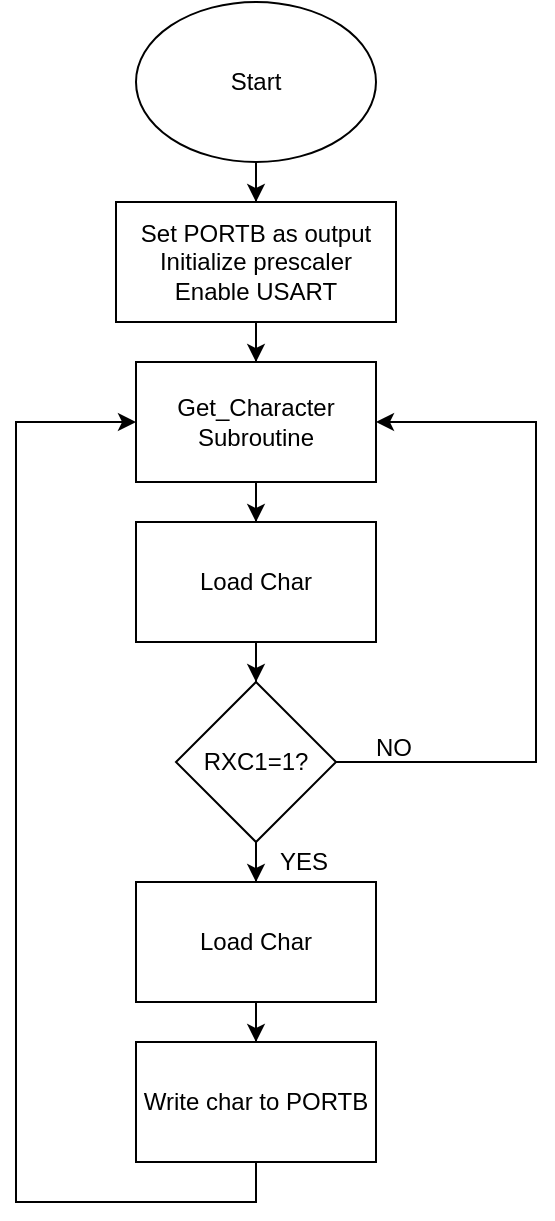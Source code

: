 <mxfile version="12.1.9" type="device" pages="1"><diagram id="SWE5oZCoUW70sXTeBq2j" name="Page-1"><mxGraphModel dx="1392" dy="831" grid="1" gridSize="10" guides="1" tooltips="1" connect="1" arrows="1" fold="1" page="1" pageScale="1" pageWidth="827" pageHeight="1169" math="0" shadow="0"><root><mxCell id="0"/><mxCell id="1" parent="0"/><mxCell id="2dpNQcHucXVzQWHhobTH-18" value="" style="edgeStyle=orthogonalEdgeStyle;rounded=0;orthogonalLoop=1;jettySize=auto;html=1;" edge="1" parent="1" source="2dpNQcHucXVzQWHhobTH-1" target="2dpNQcHucXVzQWHhobTH-2"><mxGeometry relative="1" as="geometry"/></mxCell><mxCell id="2dpNQcHucXVzQWHhobTH-1" value="Start" style="ellipse;whiteSpace=wrap;html=1;" vertex="1" parent="1"><mxGeometry x="260" y="20" width="120" height="80" as="geometry"/></mxCell><mxCell id="2dpNQcHucXVzQWHhobTH-17" value="" style="edgeStyle=orthogonalEdgeStyle;rounded=0;orthogonalLoop=1;jettySize=auto;html=1;" edge="1" parent="1" source="2dpNQcHucXVzQWHhobTH-2" target="2dpNQcHucXVzQWHhobTH-4"><mxGeometry relative="1" as="geometry"/></mxCell><mxCell id="2dpNQcHucXVzQWHhobTH-2" value="&lt;div&gt;Set PORTB as output&lt;/div&gt;&lt;div&gt;Initialize prescaler&lt;/div&gt;&lt;div&gt;Enable USART&lt;br&gt;&lt;/div&gt;" style="rounded=0;whiteSpace=wrap;html=1;" vertex="1" parent="1"><mxGeometry x="250" y="120" width="140" height="60" as="geometry"/></mxCell><mxCell id="2dpNQcHucXVzQWHhobTH-16" value="" style="edgeStyle=orthogonalEdgeStyle;rounded=0;orthogonalLoop=1;jettySize=auto;html=1;" edge="1" parent="1" source="2dpNQcHucXVzQWHhobTH-4" target="2dpNQcHucXVzQWHhobTH-5"><mxGeometry relative="1" as="geometry"/></mxCell><mxCell id="2dpNQcHucXVzQWHhobTH-4" value="Get_Character Subroutine" style="rounded=0;whiteSpace=wrap;html=1;" vertex="1" parent="1"><mxGeometry x="260" y="200" width="120" height="60" as="geometry"/></mxCell><mxCell id="2dpNQcHucXVzQWHhobTH-15" value="" style="edgeStyle=orthogonalEdgeStyle;rounded=0;orthogonalLoop=1;jettySize=auto;html=1;" edge="1" parent="1" source="2dpNQcHucXVzQWHhobTH-5" target="2dpNQcHucXVzQWHhobTH-6"><mxGeometry relative="1" as="geometry"/></mxCell><mxCell id="2dpNQcHucXVzQWHhobTH-5" value="Load Char" style="rounded=0;whiteSpace=wrap;html=1;" vertex="1" parent="1"><mxGeometry x="260" y="280" width="120" height="60" as="geometry"/></mxCell><mxCell id="2dpNQcHucXVzQWHhobTH-7" style="edgeStyle=orthogonalEdgeStyle;rounded=0;orthogonalLoop=1;jettySize=auto;html=1;exitX=1;exitY=0.5;exitDx=0;exitDy=0;entryX=1;entryY=0.5;entryDx=0;entryDy=0;" edge="1" parent="1" source="2dpNQcHucXVzQWHhobTH-6" target="2dpNQcHucXVzQWHhobTH-4"><mxGeometry relative="1" as="geometry"><Array as="points"><mxPoint x="460" y="400"/><mxPoint x="460" y="230"/></Array></mxGeometry></mxCell><mxCell id="2dpNQcHucXVzQWHhobTH-12" value="" style="edgeStyle=orthogonalEdgeStyle;rounded=0;orthogonalLoop=1;jettySize=auto;html=1;" edge="1" parent="1" source="2dpNQcHucXVzQWHhobTH-6" target="2dpNQcHucXVzQWHhobTH-9"><mxGeometry relative="1" as="geometry"/></mxCell><mxCell id="2dpNQcHucXVzQWHhobTH-6" value="RXC1=1?" style="rhombus;whiteSpace=wrap;html=1;" vertex="1" parent="1"><mxGeometry x="280" y="360" width="80" height="80" as="geometry"/></mxCell><mxCell id="2dpNQcHucXVzQWHhobTH-8" value="NO" style="text;html=1;resizable=0;points=[];autosize=1;align=left;verticalAlign=top;spacingTop=-4;" vertex="1" parent="1"><mxGeometry x="378" y="383" width="40" height="20" as="geometry"/></mxCell><mxCell id="2dpNQcHucXVzQWHhobTH-14" value="" style="edgeStyle=orthogonalEdgeStyle;rounded=0;orthogonalLoop=1;jettySize=auto;html=1;" edge="1" parent="1" source="2dpNQcHucXVzQWHhobTH-9" target="2dpNQcHucXVzQWHhobTH-10"><mxGeometry relative="1" as="geometry"/></mxCell><mxCell id="2dpNQcHucXVzQWHhobTH-9" value="Load Char" style="rounded=0;whiteSpace=wrap;html=1;" vertex="1" parent="1"><mxGeometry x="260" y="460" width="120" height="60" as="geometry"/></mxCell><mxCell id="2dpNQcHucXVzQWHhobTH-11" style="edgeStyle=orthogonalEdgeStyle;rounded=0;orthogonalLoop=1;jettySize=auto;html=1;exitX=0.5;exitY=1;exitDx=0;exitDy=0;entryX=0;entryY=0.5;entryDx=0;entryDy=0;" edge="1" parent="1" source="2dpNQcHucXVzQWHhobTH-10" target="2dpNQcHucXVzQWHhobTH-4"><mxGeometry relative="1" as="geometry"><Array as="points"><mxPoint x="320" y="620"/><mxPoint x="200" y="620"/><mxPoint x="200" y="230"/></Array></mxGeometry></mxCell><mxCell id="2dpNQcHucXVzQWHhobTH-10" value="Write char to PORTB" style="rounded=0;whiteSpace=wrap;html=1;" vertex="1" parent="1"><mxGeometry x="260" y="540" width="120" height="60" as="geometry"/></mxCell><mxCell id="2dpNQcHucXVzQWHhobTH-13" value="YES" style="text;html=1;resizable=0;points=[];autosize=1;align=left;verticalAlign=top;spacingTop=-4;" vertex="1" parent="1"><mxGeometry x="330" y="440" width="40" height="20" as="geometry"/></mxCell></root></mxGraphModel></diagram></mxfile>